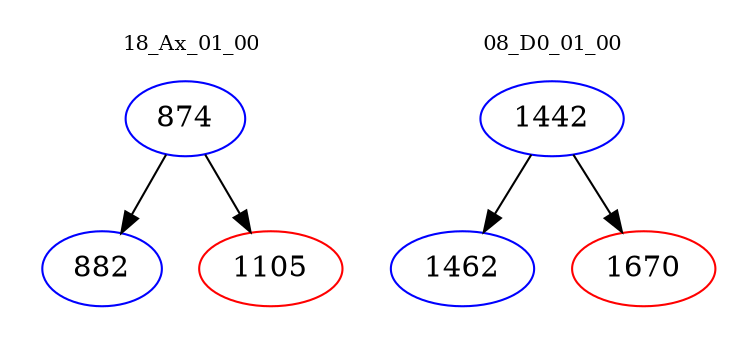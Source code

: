 digraph{
subgraph cluster_0 {
color = white
label = "18_Ax_01_00";
fontsize=10;
T0_874 [label="874", color="blue"]
T0_874 -> T0_882 [color="black"]
T0_882 [label="882", color="blue"]
T0_874 -> T0_1105 [color="black"]
T0_1105 [label="1105", color="red"]
}
subgraph cluster_1 {
color = white
label = "08_D0_01_00";
fontsize=10;
T1_1442 [label="1442", color="blue"]
T1_1442 -> T1_1462 [color="black"]
T1_1462 [label="1462", color="blue"]
T1_1442 -> T1_1670 [color="black"]
T1_1670 [label="1670", color="red"]
}
}
